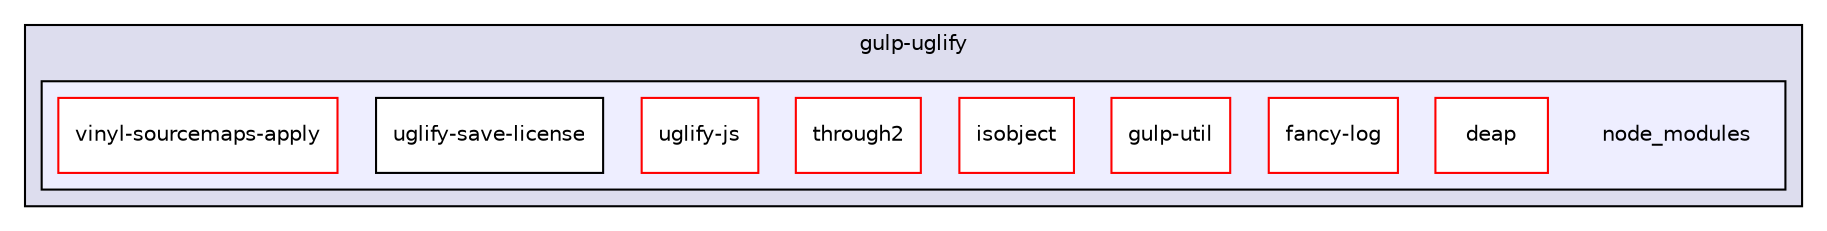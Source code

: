 digraph "gulp-src/node_modules/gulp-uglify/node_modules" {
  compound=true
  node [ fontsize="10", fontname="Helvetica"];
  edge [ labelfontsize="10", labelfontname="Helvetica"];
  subgraph clusterdir_8ec1c9c4aa60b30c58c2eeb1b4f341f2 {
    graph [ bgcolor="#ddddee", pencolor="black", label="gulp-uglify" fontname="Helvetica", fontsize="10", URL="dir_8ec1c9c4aa60b30c58c2eeb1b4f341f2.html"]
  subgraph clusterdir_beaa206ecc90591bbbb1b82990198449 {
    graph [ bgcolor="#eeeeff", pencolor="black", label="" URL="dir_beaa206ecc90591bbbb1b82990198449.html"];
    dir_beaa206ecc90591bbbb1b82990198449 [shape=plaintext label="node_modules"];
    dir_4fab253f18384d63cafdfb0aeff6ff07 [shape=box label="deap" color="red" fillcolor="white" style="filled" URL="dir_4fab253f18384d63cafdfb0aeff6ff07.html"];
    dir_6c9c9df1dcd0528692837b921d73fcf5 [shape=box label="fancy-log" color="red" fillcolor="white" style="filled" URL="dir_6c9c9df1dcd0528692837b921d73fcf5.html"];
    dir_e58ab0186308766d319d210214e188f5 [shape=box label="gulp-util" color="red" fillcolor="white" style="filled" URL="dir_e58ab0186308766d319d210214e188f5.html"];
    dir_0bae9f49d1dfedc493198a48144a0901 [shape=box label="isobject" color="red" fillcolor="white" style="filled" URL="dir_0bae9f49d1dfedc493198a48144a0901.html"];
    dir_0f1fe8c3ce2866fe93e4ac910bf11399 [shape=box label="through2" color="red" fillcolor="white" style="filled" URL="dir_0f1fe8c3ce2866fe93e4ac910bf11399.html"];
    dir_a7636894613cdeb63ac8fa0d8e2439c3 [shape=box label="uglify-js" color="red" fillcolor="white" style="filled" URL="dir_a7636894613cdeb63ac8fa0d8e2439c3.html"];
    dir_e9b072e36ed3cd7480ecd3e6e1e325d5 [shape=box label="uglify-save-license" color="black" fillcolor="white" style="filled" URL="dir_e9b072e36ed3cd7480ecd3e6e1e325d5.html"];
    dir_53ab7d54f73f65774ea3165fade057f1 [shape=box label="vinyl-sourcemaps-apply" color="red" fillcolor="white" style="filled" URL="dir_53ab7d54f73f65774ea3165fade057f1.html"];
  }
  }
}
